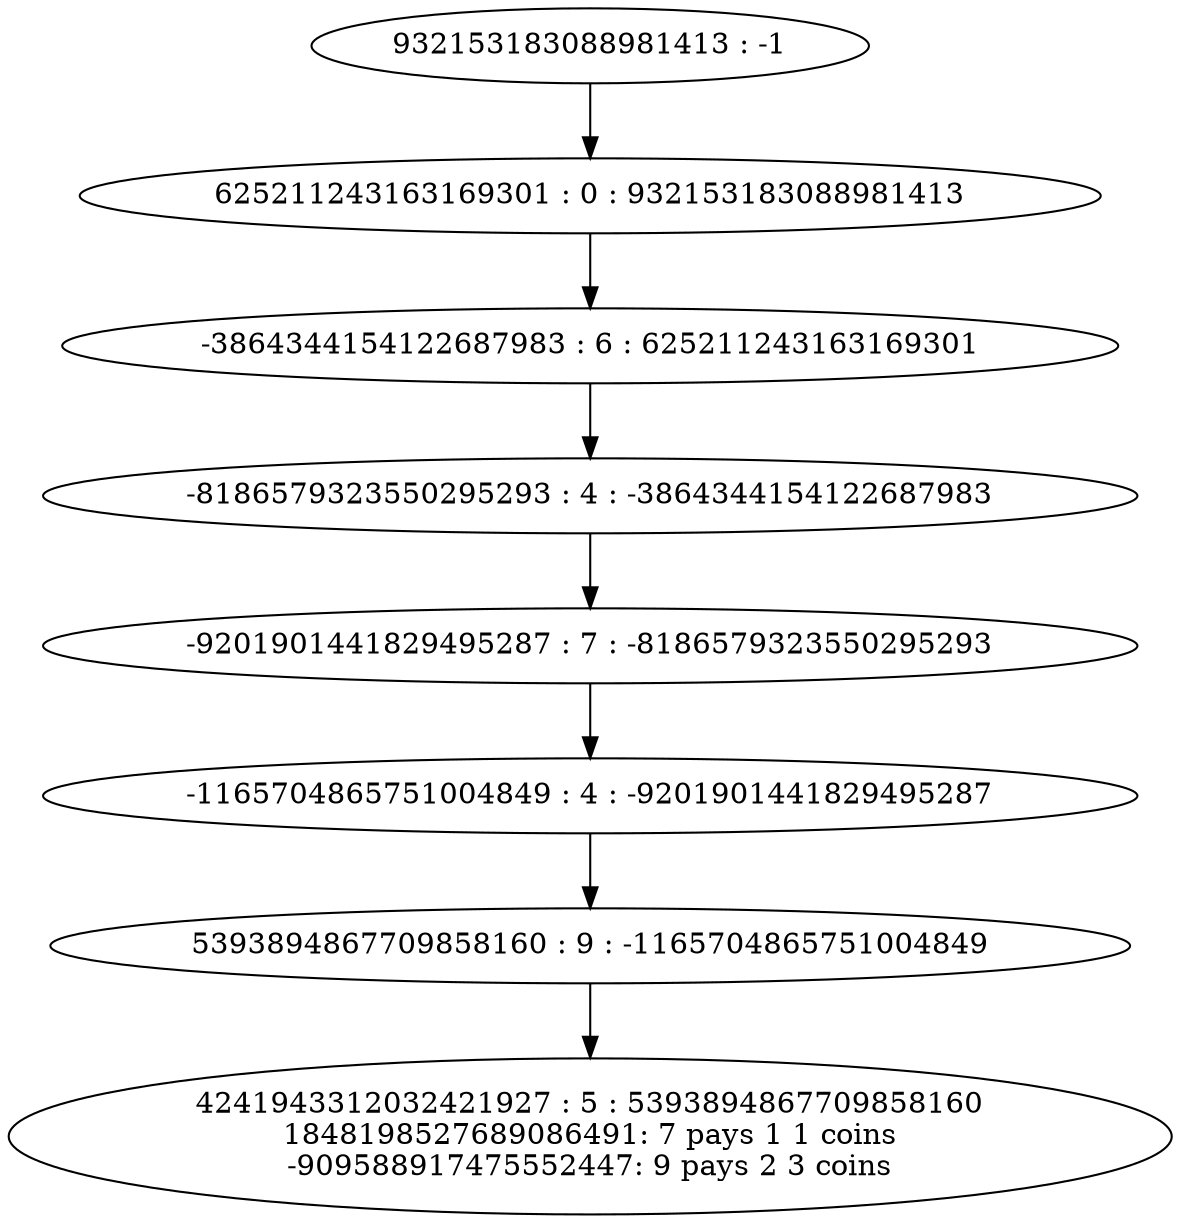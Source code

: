digraph "plots_10_0.2_0.1_1000000.0_6000.0_2880000.0/tree_2_7.dot" {
	0 [label="932153183088981413 : -1"]
	1 [label="625211243163169301 : 0 : 932153183088981413
"]
	2 [label="-3864344154122687983 : 6 : 625211243163169301
"]
	3 [label="-8186579323550295293 : 4 : -3864344154122687983
"]
	4 [label="-9201901441829495287 : 7 : -8186579323550295293
"]
	5 [label="-1165704865751004849 : 4 : -9201901441829495287
"]
	6 [label="5393894867709858160 : 9 : -1165704865751004849
"]
	7 [label="4241943312032421927 : 5 : 5393894867709858160
1848198527689086491: 7 pays 1 1 coins
-909588917475552447: 9 pays 2 3 coins
"]
	0 -> 1
	1 -> 2
	2 -> 3
	3 -> 4
	4 -> 5
	5 -> 6
	6 -> 7
}
